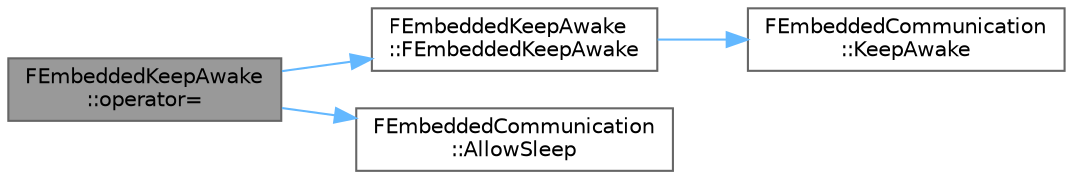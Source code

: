 digraph "FEmbeddedKeepAwake::operator="
{
 // INTERACTIVE_SVG=YES
 // LATEX_PDF_SIZE
  bgcolor="transparent";
  edge [fontname=Helvetica,fontsize=10,labelfontname=Helvetica,labelfontsize=10];
  node [fontname=Helvetica,fontsize=10,shape=box,height=0.2,width=0.4];
  rankdir="LR";
  Node1 [id="Node000001",label="FEmbeddedKeepAwake\l::operator=",height=0.2,width=0.4,color="gray40", fillcolor="grey60", style="filled", fontcolor="black",tooltip=" "];
  Node1 -> Node2 [id="edge1_Node000001_Node000002",color="steelblue1",style="solid",tooltip=" "];
  Node2 [id="Node000002",label="FEmbeddedKeepAwake\l::FEmbeddedKeepAwake",height=0.2,width=0.4,color="grey40", fillcolor="white", style="filled",URL="$dd/dac/classFEmbeddedKeepAwake.html#aec5b20a8061ca171acea2fce6348bbcf",tooltip=" "];
  Node2 -> Node3 [id="edge2_Node000002_Node000003",color="steelblue1",style="solid",tooltip=" "];
  Node3 [id="Node000003",label="FEmbeddedCommunication\l::KeepAwake",height=0.2,width=0.4,color="grey40", fillcolor="white", style="filled",URL="$d0/d19/classFEmbeddedCommunication.html#a5d23c852b57c141f26971b5a260f6e02",tooltip=" "];
  Node1 -> Node4 [id="edge3_Node000001_Node000004",color="steelblue1",style="solid",tooltip=" "];
  Node4 [id="Node000004",label="FEmbeddedCommunication\l::AllowSleep",height=0.2,width=0.4,color="grey40", fillcolor="white", style="filled",URL="$d0/d19/classFEmbeddedCommunication.html#abf47795b6ef43e3b055c4a2c623ccfbe",tooltip=" "];
}
